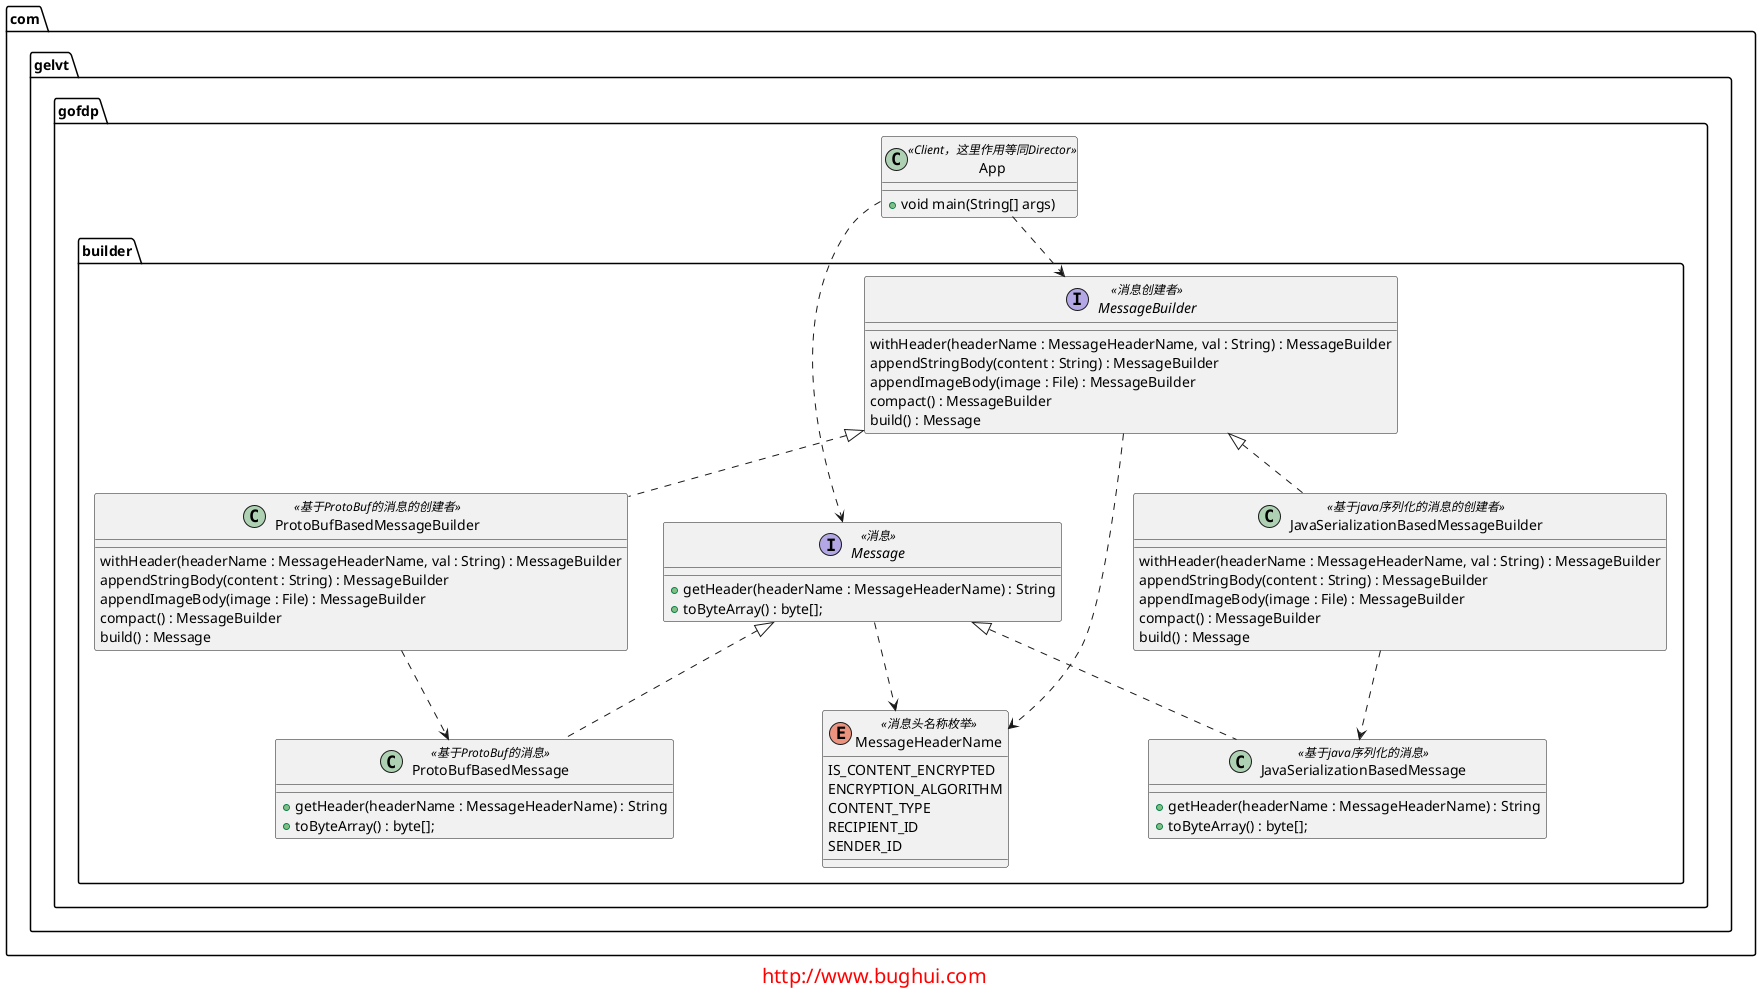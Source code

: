 @startuml

package com.gelvt.gofdp.builder{

    enum MessageHeaderName <<消息头名称枚举>>{
        IS_CONTENT_ENCRYPTED
        ENCRYPTION_ALGORITHM
        CONTENT_TYPE
        RECIPIENT_ID
        SENDER_ID
    }

    interface Message <<消息>>{
        + getHeader(headerName : MessageHeaderName) : String
        + toByteArray() : byte[];
    }

    interface MessageBuilder <<消息创建者>>{
        withHeader(headerName : MessageHeaderName, val : String) : MessageBuilder
        appendStringBody(content : String) : MessageBuilder
        appendImageBody(image : File) : MessageBuilder
        compact() : MessageBuilder
        build() : Message
    }

    class JavaSerializationBasedMessage <<基于java序列化的消息>>{
        + getHeader(headerName : MessageHeaderName) : String
        + toByteArray() : byte[];
    }

    class ProtoBufBasedMessage <<基于ProtoBuf的消息>>{
        + getHeader(headerName : MessageHeaderName) : String
        + toByteArray() : byte[];
    }

    class JavaSerializationBasedMessageBuilder <<基于java序列化的消息的创建者>>{
        withHeader(headerName : MessageHeaderName, val : String) : MessageBuilder
        appendStringBody(content : String) : MessageBuilder
        appendImageBody(image : File) : MessageBuilder
        compact() : MessageBuilder
        build() : Message
    }

    class ProtoBufBasedMessageBuilder <<基于ProtoBuf的消息的创建者>>{
        withHeader(headerName : MessageHeaderName, val : String) : MessageBuilder
        appendStringBody(content : String) : MessageBuilder
        appendImageBody(image : File) : MessageBuilder
        compact() : MessageBuilder
        build() : Message
    }


    Message <|.. JavaSerializationBasedMessage
    Message <|.. ProtoBufBasedMessage
    MessageBuilder <|.. JavaSerializationBasedMessageBuilder
    MessageBuilder <|.. ProtoBufBasedMessageBuilder
    Message ..> MessageHeaderName
    MessageBuilder ..> MessageHeaderName
    JavaSerializationBasedMessageBuilder ..> JavaSerializationBasedMessage
    ProtoBufBasedMessageBuilder ..> ProtoBufBasedMessage

}

package com.gelvt.gofdp{
    class App <<Client，这里作用等同Director>>{
        + void main(String[] args)
    }
}

App ..> Message
App ..>MessageBuilder


footer
<font size="20" color="red">http://www.bughui.com</font>
endfooter

@enduml